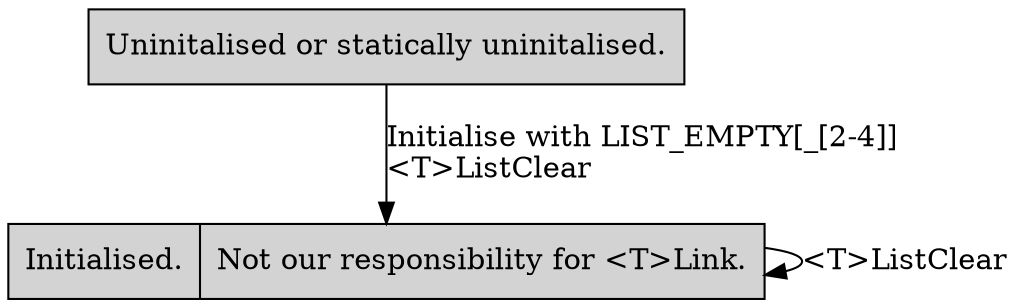 digraph {
	//rankdir = LR;
	node [ shape=record, style=filled ];
	null [ label = "Uninitalised or statically uninitalised.\l" ];
	init [ label = "Initialised.\l|Not our responsibility for \<T\>Link.\l" ];
	null -> init [ label = "Initialise with LIST_EMPTY[_[2-4]]\l<T>ListClear\l" ];
	init -> init [ label = "<T>ListClear\l" ];
}
